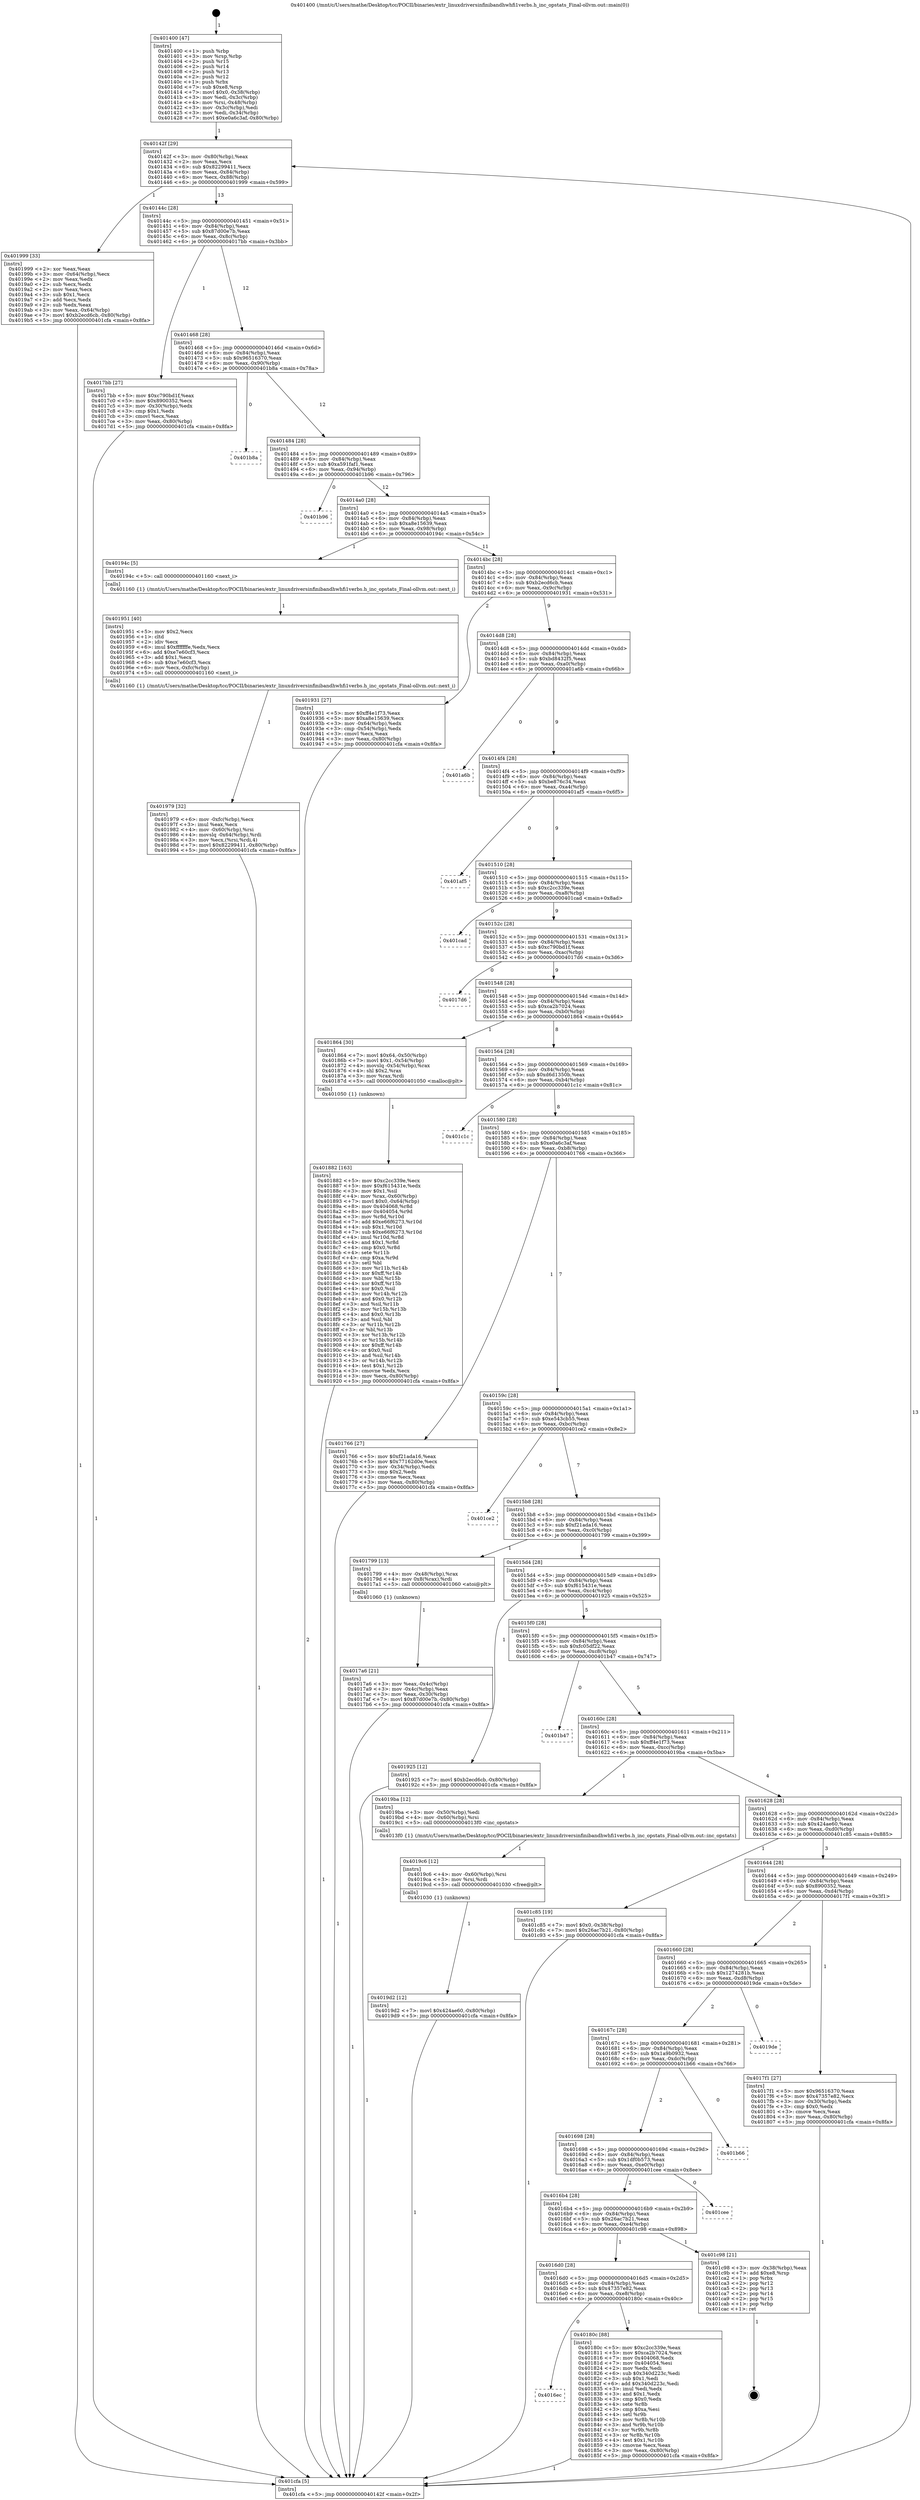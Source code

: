 digraph "0x401400" {
  label = "0x401400 (/mnt/c/Users/mathe/Desktop/tcc/POCII/binaries/extr_linuxdriversinfinibandhwhfi1verbs.h_inc_opstats_Final-ollvm.out::main(0))"
  labelloc = "t"
  node[shape=record]

  Entry [label="",width=0.3,height=0.3,shape=circle,fillcolor=black,style=filled]
  "0x40142f" [label="{
     0x40142f [29]\l
     | [instrs]\l
     &nbsp;&nbsp;0x40142f \<+3\>: mov -0x80(%rbp),%eax\l
     &nbsp;&nbsp;0x401432 \<+2\>: mov %eax,%ecx\l
     &nbsp;&nbsp;0x401434 \<+6\>: sub $0x82299411,%ecx\l
     &nbsp;&nbsp;0x40143a \<+6\>: mov %eax,-0x84(%rbp)\l
     &nbsp;&nbsp;0x401440 \<+6\>: mov %ecx,-0x88(%rbp)\l
     &nbsp;&nbsp;0x401446 \<+6\>: je 0000000000401999 \<main+0x599\>\l
  }"]
  "0x401999" [label="{
     0x401999 [33]\l
     | [instrs]\l
     &nbsp;&nbsp;0x401999 \<+2\>: xor %eax,%eax\l
     &nbsp;&nbsp;0x40199b \<+3\>: mov -0x64(%rbp),%ecx\l
     &nbsp;&nbsp;0x40199e \<+2\>: mov %eax,%edx\l
     &nbsp;&nbsp;0x4019a0 \<+2\>: sub %ecx,%edx\l
     &nbsp;&nbsp;0x4019a2 \<+2\>: mov %eax,%ecx\l
     &nbsp;&nbsp;0x4019a4 \<+3\>: sub $0x1,%ecx\l
     &nbsp;&nbsp;0x4019a7 \<+2\>: add %ecx,%edx\l
     &nbsp;&nbsp;0x4019a9 \<+2\>: sub %edx,%eax\l
     &nbsp;&nbsp;0x4019ab \<+3\>: mov %eax,-0x64(%rbp)\l
     &nbsp;&nbsp;0x4019ae \<+7\>: movl $0xb2ecd6cb,-0x80(%rbp)\l
     &nbsp;&nbsp;0x4019b5 \<+5\>: jmp 0000000000401cfa \<main+0x8fa\>\l
  }"]
  "0x40144c" [label="{
     0x40144c [28]\l
     | [instrs]\l
     &nbsp;&nbsp;0x40144c \<+5\>: jmp 0000000000401451 \<main+0x51\>\l
     &nbsp;&nbsp;0x401451 \<+6\>: mov -0x84(%rbp),%eax\l
     &nbsp;&nbsp;0x401457 \<+5\>: sub $0x87d00e7b,%eax\l
     &nbsp;&nbsp;0x40145c \<+6\>: mov %eax,-0x8c(%rbp)\l
     &nbsp;&nbsp;0x401462 \<+6\>: je 00000000004017bb \<main+0x3bb\>\l
  }"]
  Exit [label="",width=0.3,height=0.3,shape=circle,fillcolor=black,style=filled,peripheries=2]
  "0x4017bb" [label="{
     0x4017bb [27]\l
     | [instrs]\l
     &nbsp;&nbsp;0x4017bb \<+5\>: mov $0xc790bd1f,%eax\l
     &nbsp;&nbsp;0x4017c0 \<+5\>: mov $0x8900352,%ecx\l
     &nbsp;&nbsp;0x4017c5 \<+3\>: mov -0x30(%rbp),%edx\l
     &nbsp;&nbsp;0x4017c8 \<+3\>: cmp $0x1,%edx\l
     &nbsp;&nbsp;0x4017cb \<+3\>: cmovl %ecx,%eax\l
     &nbsp;&nbsp;0x4017ce \<+3\>: mov %eax,-0x80(%rbp)\l
     &nbsp;&nbsp;0x4017d1 \<+5\>: jmp 0000000000401cfa \<main+0x8fa\>\l
  }"]
  "0x401468" [label="{
     0x401468 [28]\l
     | [instrs]\l
     &nbsp;&nbsp;0x401468 \<+5\>: jmp 000000000040146d \<main+0x6d\>\l
     &nbsp;&nbsp;0x40146d \<+6\>: mov -0x84(%rbp),%eax\l
     &nbsp;&nbsp;0x401473 \<+5\>: sub $0x96516370,%eax\l
     &nbsp;&nbsp;0x401478 \<+6\>: mov %eax,-0x90(%rbp)\l
     &nbsp;&nbsp;0x40147e \<+6\>: je 0000000000401b8a \<main+0x78a\>\l
  }"]
  "0x4019d2" [label="{
     0x4019d2 [12]\l
     | [instrs]\l
     &nbsp;&nbsp;0x4019d2 \<+7\>: movl $0x424ae60,-0x80(%rbp)\l
     &nbsp;&nbsp;0x4019d9 \<+5\>: jmp 0000000000401cfa \<main+0x8fa\>\l
  }"]
  "0x401b8a" [label="{
     0x401b8a\l
  }", style=dashed]
  "0x401484" [label="{
     0x401484 [28]\l
     | [instrs]\l
     &nbsp;&nbsp;0x401484 \<+5\>: jmp 0000000000401489 \<main+0x89\>\l
     &nbsp;&nbsp;0x401489 \<+6\>: mov -0x84(%rbp),%eax\l
     &nbsp;&nbsp;0x40148f \<+5\>: sub $0xa591faf1,%eax\l
     &nbsp;&nbsp;0x401494 \<+6\>: mov %eax,-0x94(%rbp)\l
     &nbsp;&nbsp;0x40149a \<+6\>: je 0000000000401b96 \<main+0x796\>\l
  }"]
  "0x4019c6" [label="{
     0x4019c6 [12]\l
     | [instrs]\l
     &nbsp;&nbsp;0x4019c6 \<+4\>: mov -0x60(%rbp),%rsi\l
     &nbsp;&nbsp;0x4019ca \<+3\>: mov %rsi,%rdi\l
     &nbsp;&nbsp;0x4019cd \<+5\>: call 0000000000401030 \<free@plt\>\l
     | [calls]\l
     &nbsp;&nbsp;0x401030 \{1\} (unknown)\l
  }"]
  "0x401b96" [label="{
     0x401b96\l
  }", style=dashed]
  "0x4014a0" [label="{
     0x4014a0 [28]\l
     | [instrs]\l
     &nbsp;&nbsp;0x4014a0 \<+5\>: jmp 00000000004014a5 \<main+0xa5\>\l
     &nbsp;&nbsp;0x4014a5 \<+6\>: mov -0x84(%rbp),%eax\l
     &nbsp;&nbsp;0x4014ab \<+5\>: sub $0xa8e15639,%eax\l
     &nbsp;&nbsp;0x4014b0 \<+6\>: mov %eax,-0x98(%rbp)\l
     &nbsp;&nbsp;0x4014b6 \<+6\>: je 000000000040194c \<main+0x54c\>\l
  }"]
  "0x401979" [label="{
     0x401979 [32]\l
     | [instrs]\l
     &nbsp;&nbsp;0x401979 \<+6\>: mov -0xfc(%rbp),%ecx\l
     &nbsp;&nbsp;0x40197f \<+3\>: imul %eax,%ecx\l
     &nbsp;&nbsp;0x401982 \<+4\>: mov -0x60(%rbp),%rsi\l
     &nbsp;&nbsp;0x401986 \<+4\>: movslq -0x64(%rbp),%rdi\l
     &nbsp;&nbsp;0x40198a \<+3\>: mov %ecx,(%rsi,%rdi,4)\l
     &nbsp;&nbsp;0x40198d \<+7\>: movl $0x82299411,-0x80(%rbp)\l
     &nbsp;&nbsp;0x401994 \<+5\>: jmp 0000000000401cfa \<main+0x8fa\>\l
  }"]
  "0x40194c" [label="{
     0x40194c [5]\l
     | [instrs]\l
     &nbsp;&nbsp;0x40194c \<+5\>: call 0000000000401160 \<next_i\>\l
     | [calls]\l
     &nbsp;&nbsp;0x401160 \{1\} (/mnt/c/Users/mathe/Desktop/tcc/POCII/binaries/extr_linuxdriversinfinibandhwhfi1verbs.h_inc_opstats_Final-ollvm.out::next_i)\l
  }"]
  "0x4014bc" [label="{
     0x4014bc [28]\l
     | [instrs]\l
     &nbsp;&nbsp;0x4014bc \<+5\>: jmp 00000000004014c1 \<main+0xc1\>\l
     &nbsp;&nbsp;0x4014c1 \<+6\>: mov -0x84(%rbp),%eax\l
     &nbsp;&nbsp;0x4014c7 \<+5\>: sub $0xb2ecd6cb,%eax\l
     &nbsp;&nbsp;0x4014cc \<+6\>: mov %eax,-0x9c(%rbp)\l
     &nbsp;&nbsp;0x4014d2 \<+6\>: je 0000000000401931 \<main+0x531\>\l
  }"]
  "0x401951" [label="{
     0x401951 [40]\l
     | [instrs]\l
     &nbsp;&nbsp;0x401951 \<+5\>: mov $0x2,%ecx\l
     &nbsp;&nbsp;0x401956 \<+1\>: cltd\l
     &nbsp;&nbsp;0x401957 \<+2\>: idiv %ecx\l
     &nbsp;&nbsp;0x401959 \<+6\>: imul $0xfffffffe,%edx,%ecx\l
     &nbsp;&nbsp;0x40195f \<+6\>: add $0xe7e60cf3,%ecx\l
     &nbsp;&nbsp;0x401965 \<+3\>: add $0x1,%ecx\l
     &nbsp;&nbsp;0x401968 \<+6\>: sub $0xe7e60cf3,%ecx\l
     &nbsp;&nbsp;0x40196e \<+6\>: mov %ecx,-0xfc(%rbp)\l
     &nbsp;&nbsp;0x401974 \<+5\>: call 0000000000401160 \<next_i\>\l
     | [calls]\l
     &nbsp;&nbsp;0x401160 \{1\} (/mnt/c/Users/mathe/Desktop/tcc/POCII/binaries/extr_linuxdriversinfinibandhwhfi1verbs.h_inc_opstats_Final-ollvm.out::next_i)\l
  }"]
  "0x401931" [label="{
     0x401931 [27]\l
     | [instrs]\l
     &nbsp;&nbsp;0x401931 \<+5\>: mov $0xff4e1f73,%eax\l
     &nbsp;&nbsp;0x401936 \<+5\>: mov $0xa8e15639,%ecx\l
     &nbsp;&nbsp;0x40193b \<+3\>: mov -0x64(%rbp),%edx\l
     &nbsp;&nbsp;0x40193e \<+3\>: cmp -0x54(%rbp),%edx\l
     &nbsp;&nbsp;0x401941 \<+3\>: cmovl %ecx,%eax\l
     &nbsp;&nbsp;0x401944 \<+3\>: mov %eax,-0x80(%rbp)\l
     &nbsp;&nbsp;0x401947 \<+5\>: jmp 0000000000401cfa \<main+0x8fa\>\l
  }"]
  "0x4014d8" [label="{
     0x4014d8 [28]\l
     | [instrs]\l
     &nbsp;&nbsp;0x4014d8 \<+5\>: jmp 00000000004014dd \<main+0xdd\>\l
     &nbsp;&nbsp;0x4014dd \<+6\>: mov -0x84(%rbp),%eax\l
     &nbsp;&nbsp;0x4014e3 \<+5\>: sub $0xbd8432f5,%eax\l
     &nbsp;&nbsp;0x4014e8 \<+6\>: mov %eax,-0xa0(%rbp)\l
     &nbsp;&nbsp;0x4014ee \<+6\>: je 0000000000401a6b \<main+0x66b\>\l
  }"]
  "0x401882" [label="{
     0x401882 [163]\l
     | [instrs]\l
     &nbsp;&nbsp;0x401882 \<+5\>: mov $0xc2cc339e,%ecx\l
     &nbsp;&nbsp;0x401887 \<+5\>: mov $0xf615431e,%edx\l
     &nbsp;&nbsp;0x40188c \<+3\>: mov $0x1,%sil\l
     &nbsp;&nbsp;0x40188f \<+4\>: mov %rax,-0x60(%rbp)\l
     &nbsp;&nbsp;0x401893 \<+7\>: movl $0x0,-0x64(%rbp)\l
     &nbsp;&nbsp;0x40189a \<+8\>: mov 0x404068,%r8d\l
     &nbsp;&nbsp;0x4018a2 \<+8\>: mov 0x404054,%r9d\l
     &nbsp;&nbsp;0x4018aa \<+3\>: mov %r8d,%r10d\l
     &nbsp;&nbsp;0x4018ad \<+7\>: add $0xe66f6273,%r10d\l
     &nbsp;&nbsp;0x4018b4 \<+4\>: sub $0x1,%r10d\l
     &nbsp;&nbsp;0x4018b8 \<+7\>: sub $0xe66f6273,%r10d\l
     &nbsp;&nbsp;0x4018bf \<+4\>: imul %r10d,%r8d\l
     &nbsp;&nbsp;0x4018c3 \<+4\>: and $0x1,%r8d\l
     &nbsp;&nbsp;0x4018c7 \<+4\>: cmp $0x0,%r8d\l
     &nbsp;&nbsp;0x4018cb \<+4\>: sete %r11b\l
     &nbsp;&nbsp;0x4018cf \<+4\>: cmp $0xa,%r9d\l
     &nbsp;&nbsp;0x4018d3 \<+3\>: setl %bl\l
     &nbsp;&nbsp;0x4018d6 \<+3\>: mov %r11b,%r14b\l
     &nbsp;&nbsp;0x4018d9 \<+4\>: xor $0xff,%r14b\l
     &nbsp;&nbsp;0x4018dd \<+3\>: mov %bl,%r15b\l
     &nbsp;&nbsp;0x4018e0 \<+4\>: xor $0xff,%r15b\l
     &nbsp;&nbsp;0x4018e4 \<+4\>: xor $0x0,%sil\l
     &nbsp;&nbsp;0x4018e8 \<+3\>: mov %r14b,%r12b\l
     &nbsp;&nbsp;0x4018eb \<+4\>: and $0x0,%r12b\l
     &nbsp;&nbsp;0x4018ef \<+3\>: and %sil,%r11b\l
     &nbsp;&nbsp;0x4018f2 \<+3\>: mov %r15b,%r13b\l
     &nbsp;&nbsp;0x4018f5 \<+4\>: and $0x0,%r13b\l
     &nbsp;&nbsp;0x4018f9 \<+3\>: and %sil,%bl\l
     &nbsp;&nbsp;0x4018fc \<+3\>: or %r11b,%r12b\l
     &nbsp;&nbsp;0x4018ff \<+3\>: or %bl,%r13b\l
     &nbsp;&nbsp;0x401902 \<+3\>: xor %r13b,%r12b\l
     &nbsp;&nbsp;0x401905 \<+3\>: or %r15b,%r14b\l
     &nbsp;&nbsp;0x401908 \<+4\>: xor $0xff,%r14b\l
     &nbsp;&nbsp;0x40190c \<+4\>: or $0x0,%sil\l
     &nbsp;&nbsp;0x401910 \<+3\>: and %sil,%r14b\l
     &nbsp;&nbsp;0x401913 \<+3\>: or %r14b,%r12b\l
     &nbsp;&nbsp;0x401916 \<+4\>: test $0x1,%r12b\l
     &nbsp;&nbsp;0x40191a \<+3\>: cmovne %edx,%ecx\l
     &nbsp;&nbsp;0x40191d \<+3\>: mov %ecx,-0x80(%rbp)\l
     &nbsp;&nbsp;0x401920 \<+5\>: jmp 0000000000401cfa \<main+0x8fa\>\l
  }"]
  "0x401a6b" [label="{
     0x401a6b\l
  }", style=dashed]
  "0x4014f4" [label="{
     0x4014f4 [28]\l
     | [instrs]\l
     &nbsp;&nbsp;0x4014f4 \<+5\>: jmp 00000000004014f9 \<main+0xf9\>\l
     &nbsp;&nbsp;0x4014f9 \<+6\>: mov -0x84(%rbp),%eax\l
     &nbsp;&nbsp;0x4014ff \<+5\>: sub $0xbe876c34,%eax\l
     &nbsp;&nbsp;0x401504 \<+6\>: mov %eax,-0xa4(%rbp)\l
     &nbsp;&nbsp;0x40150a \<+6\>: je 0000000000401af5 \<main+0x6f5\>\l
  }"]
  "0x4016ec" [label="{
     0x4016ec\l
  }", style=dashed]
  "0x401af5" [label="{
     0x401af5\l
  }", style=dashed]
  "0x401510" [label="{
     0x401510 [28]\l
     | [instrs]\l
     &nbsp;&nbsp;0x401510 \<+5\>: jmp 0000000000401515 \<main+0x115\>\l
     &nbsp;&nbsp;0x401515 \<+6\>: mov -0x84(%rbp),%eax\l
     &nbsp;&nbsp;0x40151b \<+5\>: sub $0xc2cc339e,%eax\l
     &nbsp;&nbsp;0x401520 \<+6\>: mov %eax,-0xa8(%rbp)\l
     &nbsp;&nbsp;0x401526 \<+6\>: je 0000000000401cad \<main+0x8ad\>\l
  }"]
  "0x40180c" [label="{
     0x40180c [88]\l
     | [instrs]\l
     &nbsp;&nbsp;0x40180c \<+5\>: mov $0xc2cc339e,%eax\l
     &nbsp;&nbsp;0x401811 \<+5\>: mov $0xca2b7024,%ecx\l
     &nbsp;&nbsp;0x401816 \<+7\>: mov 0x404068,%edx\l
     &nbsp;&nbsp;0x40181d \<+7\>: mov 0x404054,%esi\l
     &nbsp;&nbsp;0x401824 \<+2\>: mov %edx,%edi\l
     &nbsp;&nbsp;0x401826 \<+6\>: sub $0x340d223c,%edi\l
     &nbsp;&nbsp;0x40182c \<+3\>: sub $0x1,%edi\l
     &nbsp;&nbsp;0x40182f \<+6\>: add $0x340d223c,%edi\l
     &nbsp;&nbsp;0x401835 \<+3\>: imul %edi,%edx\l
     &nbsp;&nbsp;0x401838 \<+3\>: and $0x1,%edx\l
     &nbsp;&nbsp;0x40183b \<+3\>: cmp $0x0,%edx\l
     &nbsp;&nbsp;0x40183e \<+4\>: sete %r8b\l
     &nbsp;&nbsp;0x401842 \<+3\>: cmp $0xa,%esi\l
     &nbsp;&nbsp;0x401845 \<+4\>: setl %r9b\l
     &nbsp;&nbsp;0x401849 \<+3\>: mov %r8b,%r10b\l
     &nbsp;&nbsp;0x40184c \<+3\>: and %r9b,%r10b\l
     &nbsp;&nbsp;0x40184f \<+3\>: xor %r9b,%r8b\l
     &nbsp;&nbsp;0x401852 \<+3\>: or %r8b,%r10b\l
     &nbsp;&nbsp;0x401855 \<+4\>: test $0x1,%r10b\l
     &nbsp;&nbsp;0x401859 \<+3\>: cmovne %ecx,%eax\l
     &nbsp;&nbsp;0x40185c \<+3\>: mov %eax,-0x80(%rbp)\l
     &nbsp;&nbsp;0x40185f \<+5\>: jmp 0000000000401cfa \<main+0x8fa\>\l
  }"]
  "0x401cad" [label="{
     0x401cad\l
  }", style=dashed]
  "0x40152c" [label="{
     0x40152c [28]\l
     | [instrs]\l
     &nbsp;&nbsp;0x40152c \<+5\>: jmp 0000000000401531 \<main+0x131\>\l
     &nbsp;&nbsp;0x401531 \<+6\>: mov -0x84(%rbp),%eax\l
     &nbsp;&nbsp;0x401537 \<+5\>: sub $0xc790bd1f,%eax\l
     &nbsp;&nbsp;0x40153c \<+6\>: mov %eax,-0xac(%rbp)\l
     &nbsp;&nbsp;0x401542 \<+6\>: je 00000000004017d6 \<main+0x3d6\>\l
  }"]
  "0x4016d0" [label="{
     0x4016d0 [28]\l
     | [instrs]\l
     &nbsp;&nbsp;0x4016d0 \<+5\>: jmp 00000000004016d5 \<main+0x2d5\>\l
     &nbsp;&nbsp;0x4016d5 \<+6\>: mov -0x84(%rbp),%eax\l
     &nbsp;&nbsp;0x4016db \<+5\>: sub $0x47357e82,%eax\l
     &nbsp;&nbsp;0x4016e0 \<+6\>: mov %eax,-0xe8(%rbp)\l
     &nbsp;&nbsp;0x4016e6 \<+6\>: je 000000000040180c \<main+0x40c\>\l
  }"]
  "0x4017d6" [label="{
     0x4017d6\l
  }", style=dashed]
  "0x401548" [label="{
     0x401548 [28]\l
     | [instrs]\l
     &nbsp;&nbsp;0x401548 \<+5\>: jmp 000000000040154d \<main+0x14d\>\l
     &nbsp;&nbsp;0x40154d \<+6\>: mov -0x84(%rbp),%eax\l
     &nbsp;&nbsp;0x401553 \<+5\>: sub $0xca2b7024,%eax\l
     &nbsp;&nbsp;0x401558 \<+6\>: mov %eax,-0xb0(%rbp)\l
     &nbsp;&nbsp;0x40155e \<+6\>: je 0000000000401864 \<main+0x464\>\l
  }"]
  "0x401c98" [label="{
     0x401c98 [21]\l
     | [instrs]\l
     &nbsp;&nbsp;0x401c98 \<+3\>: mov -0x38(%rbp),%eax\l
     &nbsp;&nbsp;0x401c9b \<+7\>: add $0xe8,%rsp\l
     &nbsp;&nbsp;0x401ca2 \<+1\>: pop %rbx\l
     &nbsp;&nbsp;0x401ca3 \<+2\>: pop %r12\l
     &nbsp;&nbsp;0x401ca5 \<+2\>: pop %r13\l
     &nbsp;&nbsp;0x401ca7 \<+2\>: pop %r14\l
     &nbsp;&nbsp;0x401ca9 \<+2\>: pop %r15\l
     &nbsp;&nbsp;0x401cab \<+1\>: pop %rbp\l
     &nbsp;&nbsp;0x401cac \<+1\>: ret\l
  }"]
  "0x401864" [label="{
     0x401864 [30]\l
     | [instrs]\l
     &nbsp;&nbsp;0x401864 \<+7\>: movl $0x64,-0x50(%rbp)\l
     &nbsp;&nbsp;0x40186b \<+7\>: movl $0x1,-0x54(%rbp)\l
     &nbsp;&nbsp;0x401872 \<+4\>: movslq -0x54(%rbp),%rax\l
     &nbsp;&nbsp;0x401876 \<+4\>: shl $0x2,%rax\l
     &nbsp;&nbsp;0x40187a \<+3\>: mov %rax,%rdi\l
     &nbsp;&nbsp;0x40187d \<+5\>: call 0000000000401050 \<malloc@plt\>\l
     | [calls]\l
     &nbsp;&nbsp;0x401050 \{1\} (unknown)\l
  }"]
  "0x401564" [label="{
     0x401564 [28]\l
     | [instrs]\l
     &nbsp;&nbsp;0x401564 \<+5\>: jmp 0000000000401569 \<main+0x169\>\l
     &nbsp;&nbsp;0x401569 \<+6\>: mov -0x84(%rbp),%eax\l
     &nbsp;&nbsp;0x40156f \<+5\>: sub $0xd6d1350b,%eax\l
     &nbsp;&nbsp;0x401574 \<+6\>: mov %eax,-0xb4(%rbp)\l
     &nbsp;&nbsp;0x40157a \<+6\>: je 0000000000401c1c \<main+0x81c\>\l
  }"]
  "0x4016b4" [label="{
     0x4016b4 [28]\l
     | [instrs]\l
     &nbsp;&nbsp;0x4016b4 \<+5\>: jmp 00000000004016b9 \<main+0x2b9\>\l
     &nbsp;&nbsp;0x4016b9 \<+6\>: mov -0x84(%rbp),%eax\l
     &nbsp;&nbsp;0x4016bf \<+5\>: sub $0x26ac7b21,%eax\l
     &nbsp;&nbsp;0x4016c4 \<+6\>: mov %eax,-0xe4(%rbp)\l
     &nbsp;&nbsp;0x4016ca \<+6\>: je 0000000000401c98 \<main+0x898\>\l
  }"]
  "0x401c1c" [label="{
     0x401c1c\l
  }", style=dashed]
  "0x401580" [label="{
     0x401580 [28]\l
     | [instrs]\l
     &nbsp;&nbsp;0x401580 \<+5\>: jmp 0000000000401585 \<main+0x185\>\l
     &nbsp;&nbsp;0x401585 \<+6\>: mov -0x84(%rbp),%eax\l
     &nbsp;&nbsp;0x40158b \<+5\>: sub $0xe0a6c3af,%eax\l
     &nbsp;&nbsp;0x401590 \<+6\>: mov %eax,-0xb8(%rbp)\l
     &nbsp;&nbsp;0x401596 \<+6\>: je 0000000000401766 \<main+0x366\>\l
  }"]
  "0x401cee" [label="{
     0x401cee\l
  }", style=dashed]
  "0x401766" [label="{
     0x401766 [27]\l
     | [instrs]\l
     &nbsp;&nbsp;0x401766 \<+5\>: mov $0xf21ada16,%eax\l
     &nbsp;&nbsp;0x40176b \<+5\>: mov $0x77162d0e,%ecx\l
     &nbsp;&nbsp;0x401770 \<+3\>: mov -0x34(%rbp),%edx\l
     &nbsp;&nbsp;0x401773 \<+3\>: cmp $0x2,%edx\l
     &nbsp;&nbsp;0x401776 \<+3\>: cmovne %ecx,%eax\l
     &nbsp;&nbsp;0x401779 \<+3\>: mov %eax,-0x80(%rbp)\l
     &nbsp;&nbsp;0x40177c \<+5\>: jmp 0000000000401cfa \<main+0x8fa\>\l
  }"]
  "0x40159c" [label="{
     0x40159c [28]\l
     | [instrs]\l
     &nbsp;&nbsp;0x40159c \<+5\>: jmp 00000000004015a1 \<main+0x1a1\>\l
     &nbsp;&nbsp;0x4015a1 \<+6\>: mov -0x84(%rbp),%eax\l
     &nbsp;&nbsp;0x4015a7 \<+5\>: sub $0xe543cb55,%eax\l
     &nbsp;&nbsp;0x4015ac \<+6\>: mov %eax,-0xbc(%rbp)\l
     &nbsp;&nbsp;0x4015b2 \<+6\>: je 0000000000401ce2 \<main+0x8e2\>\l
  }"]
  "0x401cfa" [label="{
     0x401cfa [5]\l
     | [instrs]\l
     &nbsp;&nbsp;0x401cfa \<+5\>: jmp 000000000040142f \<main+0x2f\>\l
  }"]
  "0x401400" [label="{
     0x401400 [47]\l
     | [instrs]\l
     &nbsp;&nbsp;0x401400 \<+1\>: push %rbp\l
     &nbsp;&nbsp;0x401401 \<+3\>: mov %rsp,%rbp\l
     &nbsp;&nbsp;0x401404 \<+2\>: push %r15\l
     &nbsp;&nbsp;0x401406 \<+2\>: push %r14\l
     &nbsp;&nbsp;0x401408 \<+2\>: push %r13\l
     &nbsp;&nbsp;0x40140a \<+2\>: push %r12\l
     &nbsp;&nbsp;0x40140c \<+1\>: push %rbx\l
     &nbsp;&nbsp;0x40140d \<+7\>: sub $0xe8,%rsp\l
     &nbsp;&nbsp;0x401414 \<+7\>: movl $0x0,-0x38(%rbp)\l
     &nbsp;&nbsp;0x40141b \<+3\>: mov %edi,-0x3c(%rbp)\l
     &nbsp;&nbsp;0x40141e \<+4\>: mov %rsi,-0x48(%rbp)\l
     &nbsp;&nbsp;0x401422 \<+3\>: mov -0x3c(%rbp),%edi\l
     &nbsp;&nbsp;0x401425 \<+3\>: mov %edi,-0x34(%rbp)\l
     &nbsp;&nbsp;0x401428 \<+7\>: movl $0xe0a6c3af,-0x80(%rbp)\l
  }"]
  "0x401698" [label="{
     0x401698 [28]\l
     | [instrs]\l
     &nbsp;&nbsp;0x401698 \<+5\>: jmp 000000000040169d \<main+0x29d\>\l
     &nbsp;&nbsp;0x40169d \<+6\>: mov -0x84(%rbp),%eax\l
     &nbsp;&nbsp;0x4016a3 \<+5\>: sub $0x1df0b573,%eax\l
     &nbsp;&nbsp;0x4016a8 \<+6\>: mov %eax,-0xe0(%rbp)\l
     &nbsp;&nbsp;0x4016ae \<+6\>: je 0000000000401cee \<main+0x8ee\>\l
  }"]
  "0x401ce2" [label="{
     0x401ce2\l
  }", style=dashed]
  "0x4015b8" [label="{
     0x4015b8 [28]\l
     | [instrs]\l
     &nbsp;&nbsp;0x4015b8 \<+5\>: jmp 00000000004015bd \<main+0x1bd\>\l
     &nbsp;&nbsp;0x4015bd \<+6\>: mov -0x84(%rbp),%eax\l
     &nbsp;&nbsp;0x4015c3 \<+5\>: sub $0xf21ada16,%eax\l
     &nbsp;&nbsp;0x4015c8 \<+6\>: mov %eax,-0xc0(%rbp)\l
     &nbsp;&nbsp;0x4015ce \<+6\>: je 0000000000401799 \<main+0x399\>\l
  }"]
  "0x401b66" [label="{
     0x401b66\l
  }", style=dashed]
  "0x401799" [label="{
     0x401799 [13]\l
     | [instrs]\l
     &nbsp;&nbsp;0x401799 \<+4\>: mov -0x48(%rbp),%rax\l
     &nbsp;&nbsp;0x40179d \<+4\>: mov 0x8(%rax),%rdi\l
     &nbsp;&nbsp;0x4017a1 \<+5\>: call 0000000000401060 \<atoi@plt\>\l
     | [calls]\l
     &nbsp;&nbsp;0x401060 \{1\} (unknown)\l
  }"]
  "0x4015d4" [label="{
     0x4015d4 [28]\l
     | [instrs]\l
     &nbsp;&nbsp;0x4015d4 \<+5\>: jmp 00000000004015d9 \<main+0x1d9\>\l
     &nbsp;&nbsp;0x4015d9 \<+6\>: mov -0x84(%rbp),%eax\l
     &nbsp;&nbsp;0x4015df \<+5\>: sub $0xf615431e,%eax\l
     &nbsp;&nbsp;0x4015e4 \<+6\>: mov %eax,-0xc4(%rbp)\l
     &nbsp;&nbsp;0x4015ea \<+6\>: je 0000000000401925 \<main+0x525\>\l
  }"]
  "0x4017a6" [label="{
     0x4017a6 [21]\l
     | [instrs]\l
     &nbsp;&nbsp;0x4017a6 \<+3\>: mov %eax,-0x4c(%rbp)\l
     &nbsp;&nbsp;0x4017a9 \<+3\>: mov -0x4c(%rbp),%eax\l
     &nbsp;&nbsp;0x4017ac \<+3\>: mov %eax,-0x30(%rbp)\l
     &nbsp;&nbsp;0x4017af \<+7\>: movl $0x87d00e7b,-0x80(%rbp)\l
     &nbsp;&nbsp;0x4017b6 \<+5\>: jmp 0000000000401cfa \<main+0x8fa\>\l
  }"]
  "0x40167c" [label="{
     0x40167c [28]\l
     | [instrs]\l
     &nbsp;&nbsp;0x40167c \<+5\>: jmp 0000000000401681 \<main+0x281\>\l
     &nbsp;&nbsp;0x401681 \<+6\>: mov -0x84(%rbp),%eax\l
     &nbsp;&nbsp;0x401687 \<+5\>: sub $0x1a9b0932,%eax\l
     &nbsp;&nbsp;0x40168c \<+6\>: mov %eax,-0xdc(%rbp)\l
     &nbsp;&nbsp;0x401692 \<+6\>: je 0000000000401b66 \<main+0x766\>\l
  }"]
  "0x401925" [label="{
     0x401925 [12]\l
     | [instrs]\l
     &nbsp;&nbsp;0x401925 \<+7\>: movl $0xb2ecd6cb,-0x80(%rbp)\l
     &nbsp;&nbsp;0x40192c \<+5\>: jmp 0000000000401cfa \<main+0x8fa\>\l
  }"]
  "0x4015f0" [label="{
     0x4015f0 [28]\l
     | [instrs]\l
     &nbsp;&nbsp;0x4015f0 \<+5\>: jmp 00000000004015f5 \<main+0x1f5\>\l
     &nbsp;&nbsp;0x4015f5 \<+6\>: mov -0x84(%rbp),%eax\l
     &nbsp;&nbsp;0x4015fb \<+5\>: sub $0xfc05df22,%eax\l
     &nbsp;&nbsp;0x401600 \<+6\>: mov %eax,-0xc8(%rbp)\l
     &nbsp;&nbsp;0x401606 \<+6\>: je 0000000000401b47 \<main+0x747\>\l
  }"]
  "0x4019de" [label="{
     0x4019de\l
  }", style=dashed]
  "0x401b47" [label="{
     0x401b47\l
  }", style=dashed]
  "0x40160c" [label="{
     0x40160c [28]\l
     | [instrs]\l
     &nbsp;&nbsp;0x40160c \<+5\>: jmp 0000000000401611 \<main+0x211\>\l
     &nbsp;&nbsp;0x401611 \<+6\>: mov -0x84(%rbp),%eax\l
     &nbsp;&nbsp;0x401617 \<+5\>: sub $0xff4e1f73,%eax\l
     &nbsp;&nbsp;0x40161c \<+6\>: mov %eax,-0xcc(%rbp)\l
     &nbsp;&nbsp;0x401622 \<+6\>: je 00000000004019ba \<main+0x5ba\>\l
  }"]
  "0x401660" [label="{
     0x401660 [28]\l
     | [instrs]\l
     &nbsp;&nbsp;0x401660 \<+5\>: jmp 0000000000401665 \<main+0x265\>\l
     &nbsp;&nbsp;0x401665 \<+6\>: mov -0x84(%rbp),%eax\l
     &nbsp;&nbsp;0x40166b \<+5\>: sub $0x1274281b,%eax\l
     &nbsp;&nbsp;0x401670 \<+6\>: mov %eax,-0xd8(%rbp)\l
     &nbsp;&nbsp;0x401676 \<+6\>: je 00000000004019de \<main+0x5de\>\l
  }"]
  "0x4019ba" [label="{
     0x4019ba [12]\l
     | [instrs]\l
     &nbsp;&nbsp;0x4019ba \<+3\>: mov -0x50(%rbp),%edi\l
     &nbsp;&nbsp;0x4019bd \<+4\>: mov -0x60(%rbp),%rsi\l
     &nbsp;&nbsp;0x4019c1 \<+5\>: call 00000000004013f0 \<inc_opstats\>\l
     | [calls]\l
     &nbsp;&nbsp;0x4013f0 \{1\} (/mnt/c/Users/mathe/Desktop/tcc/POCII/binaries/extr_linuxdriversinfinibandhwhfi1verbs.h_inc_opstats_Final-ollvm.out::inc_opstats)\l
  }"]
  "0x401628" [label="{
     0x401628 [28]\l
     | [instrs]\l
     &nbsp;&nbsp;0x401628 \<+5\>: jmp 000000000040162d \<main+0x22d\>\l
     &nbsp;&nbsp;0x40162d \<+6\>: mov -0x84(%rbp),%eax\l
     &nbsp;&nbsp;0x401633 \<+5\>: sub $0x424ae60,%eax\l
     &nbsp;&nbsp;0x401638 \<+6\>: mov %eax,-0xd0(%rbp)\l
     &nbsp;&nbsp;0x40163e \<+6\>: je 0000000000401c85 \<main+0x885\>\l
  }"]
  "0x4017f1" [label="{
     0x4017f1 [27]\l
     | [instrs]\l
     &nbsp;&nbsp;0x4017f1 \<+5\>: mov $0x96516370,%eax\l
     &nbsp;&nbsp;0x4017f6 \<+5\>: mov $0x47357e82,%ecx\l
     &nbsp;&nbsp;0x4017fb \<+3\>: mov -0x30(%rbp),%edx\l
     &nbsp;&nbsp;0x4017fe \<+3\>: cmp $0x0,%edx\l
     &nbsp;&nbsp;0x401801 \<+3\>: cmove %ecx,%eax\l
     &nbsp;&nbsp;0x401804 \<+3\>: mov %eax,-0x80(%rbp)\l
     &nbsp;&nbsp;0x401807 \<+5\>: jmp 0000000000401cfa \<main+0x8fa\>\l
  }"]
  "0x401c85" [label="{
     0x401c85 [19]\l
     | [instrs]\l
     &nbsp;&nbsp;0x401c85 \<+7\>: movl $0x0,-0x38(%rbp)\l
     &nbsp;&nbsp;0x401c8c \<+7\>: movl $0x26ac7b21,-0x80(%rbp)\l
     &nbsp;&nbsp;0x401c93 \<+5\>: jmp 0000000000401cfa \<main+0x8fa\>\l
  }"]
  "0x401644" [label="{
     0x401644 [28]\l
     | [instrs]\l
     &nbsp;&nbsp;0x401644 \<+5\>: jmp 0000000000401649 \<main+0x249\>\l
     &nbsp;&nbsp;0x401649 \<+6\>: mov -0x84(%rbp),%eax\l
     &nbsp;&nbsp;0x40164f \<+5\>: sub $0x8900352,%eax\l
     &nbsp;&nbsp;0x401654 \<+6\>: mov %eax,-0xd4(%rbp)\l
     &nbsp;&nbsp;0x40165a \<+6\>: je 00000000004017f1 \<main+0x3f1\>\l
  }"]
  Entry -> "0x401400" [label=" 1"]
  "0x40142f" -> "0x401999" [label=" 1"]
  "0x40142f" -> "0x40144c" [label=" 13"]
  "0x401c98" -> Exit [label=" 1"]
  "0x40144c" -> "0x4017bb" [label=" 1"]
  "0x40144c" -> "0x401468" [label=" 12"]
  "0x401c85" -> "0x401cfa" [label=" 1"]
  "0x401468" -> "0x401b8a" [label=" 0"]
  "0x401468" -> "0x401484" [label=" 12"]
  "0x4019d2" -> "0x401cfa" [label=" 1"]
  "0x401484" -> "0x401b96" [label=" 0"]
  "0x401484" -> "0x4014a0" [label=" 12"]
  "0x4019c6" -> "0x4019d2" [label=" 1"]
  "0x4014a0" -> "0x40194c" [label=" 1"]
  "0x4014a0" -> "0x4014bc" [label=" 11"]
  "0x4019ba" -> "0x4019c6" [label=" 1"]
  "0x4014bc" -> "0x401931" [label=" 2"]
  "0x4014bc" -> "0x4014d8" [label=" 9"]
  "0x401999" -> "0x401cfa" [label=" 1"]
  "0x4014d8" -> "0x401a6b" [label=" 0"]
  "0x4014d8" -> "0x4014f4" [label=" 9"]
  "0x401979" -> "0x401cfa" [label=" 1"]
  "0x4014f4" -> "0x401af5" [label=" 0"]
  "0x4014f4" -> "0x401510" [label=" 9"]
  "0x401951" -> "0x401979" [label=" 1"]
  "0x401510" -> "0x401cad" [label=" 0"]
  "0x401510" -> "0x40152c" [label=" 9"]
  "0x40194c" -> "0x401951" [label=" 1"]
  "0x40152c" -> "0x4017d6" [label=" 0"]
  "0x40152c" -> "0x401548" [label=" 9"]
  "0x401925" -> "0x401cfa" [label=" 1"]
  "0x401548" -> "0x401864" [label=" 1"]
  "0x401548" -> "0x401564" [label=" 8"]
  "0x401882" -> "0x401cfa" [label=" 1"]
  "0x401564" -> "0x401c1c" [label=" 0"]
  "0x401564" -> "0x401580" [label=" 8"]
  "0x40180c" -> "0x401cfa" [label=" 1"]
  "0x401580" -> "0x401766" [label=" 1"]
  "0x401580" -> "0x40159c" [label=" 7"]
  "0x401766" -> "0x401cfa" [label=" 1"]
  "0x401400" -> "0x40142f" [label=" 1"]
  "0x401cfa" -> "0x40142f" [label=" 13"]
  "0x4016d0" -> "0x4016ec" [label=" 0"]
  "0x40159c" -> "0x401ce2" [label=" 0"]
  "0x40159c" -> "0x4015b8" [label=" 7"]
  "0x401931" -> "0x401cfa" [label=" 2"]
  "0x4015b8" -> "0x401799" [label=" 1"]
  "0x4015b8" -> "0x4015d4" [label=" 6"]
  "0x401799" -> "0x4017a6" [label=" 1"]
  "0x4017a6" -> "0x401cfa" [label=" 1"]
  "0x4017bb" -> "0x401cfa" [label=" 1"]
  "0x4016b4" -> "0x4016d0" [label=" 1"]
  "0x4015d4" -> "0x401925" [label=" 1"]
  "0x4015d4" -> "0x4015f0" [label=" 5"]
  "0x401864" -> "0x401882" [label=" 1"]
  "0x4015f0" -> "0x401b47" [label=" 0"]
  "0x4015f0" -> "0x40160c" [label=" 5"]
  "0x401698" -> "0x4016b4" [label=" 2"]
  "0x40160c" -> "0x4019ba" [label=" 1"]
  "0x40160c" -> "0x401628" [label=" 4"]
  "0x4016d0" -> "0x40180c" [label=" 1"]
  "0x401628" -> "0x401c85" [label=" 1"]
  "0x401628" -> "0x401644" [label=" 3"]
  "0x40167c" -> "0x401698" [label=" 2"]
  "0x401644" -> "0x4017f1" [label=" 1"]
  "0x401644" -> "0x401660" [label=" 2"]
  "0x4017f1" -> "0x401cfa" [label=" 1"]
  "0x401698" -> "0x401cee" [label=" 0"]
  "0x401660" -> "0x4019de" [label=" 0"]
  "0x401660" -> "0x40167c" [label=" 2"]
  "0x4016b4" -> "0x401c98" [label=" 1"]
  "0x40167c" -> "0x401b66" [label=" 0"]
}
